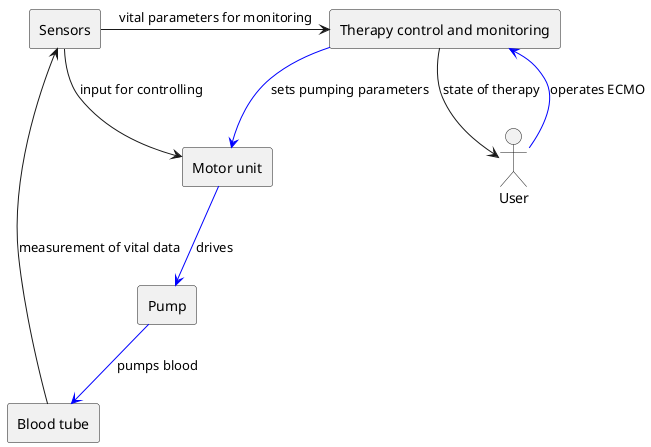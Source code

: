 ![](../rendered/enECMO-draft.svg)
@startuml
  rectangle "Blood tube" as blood_tube
  rectangle "Sensors" as sensors
  rectangle "Motor unit" as motorunit
  rectangle "Therapy control and monitoring" as hmi
  rectangle "Pump" as pump
  actor "User" as user

  pump -[#blue]-> blood_tube: "pumps blood"
  motorunit -[#blue]-> pump: "drives"
  hmi -[#blue]-> motorunit: "sets pumping parameters"
  user -[#blue]-> hmi: "operates ECMO"
  hmi -> user: "state of therapy"
  sensors <-- blood_tube : "measurement of vital data"
  sensors -> motorunit: "input for controlling"
  sensors -> hmi: "vital parameters for monitoring"
@enduml
